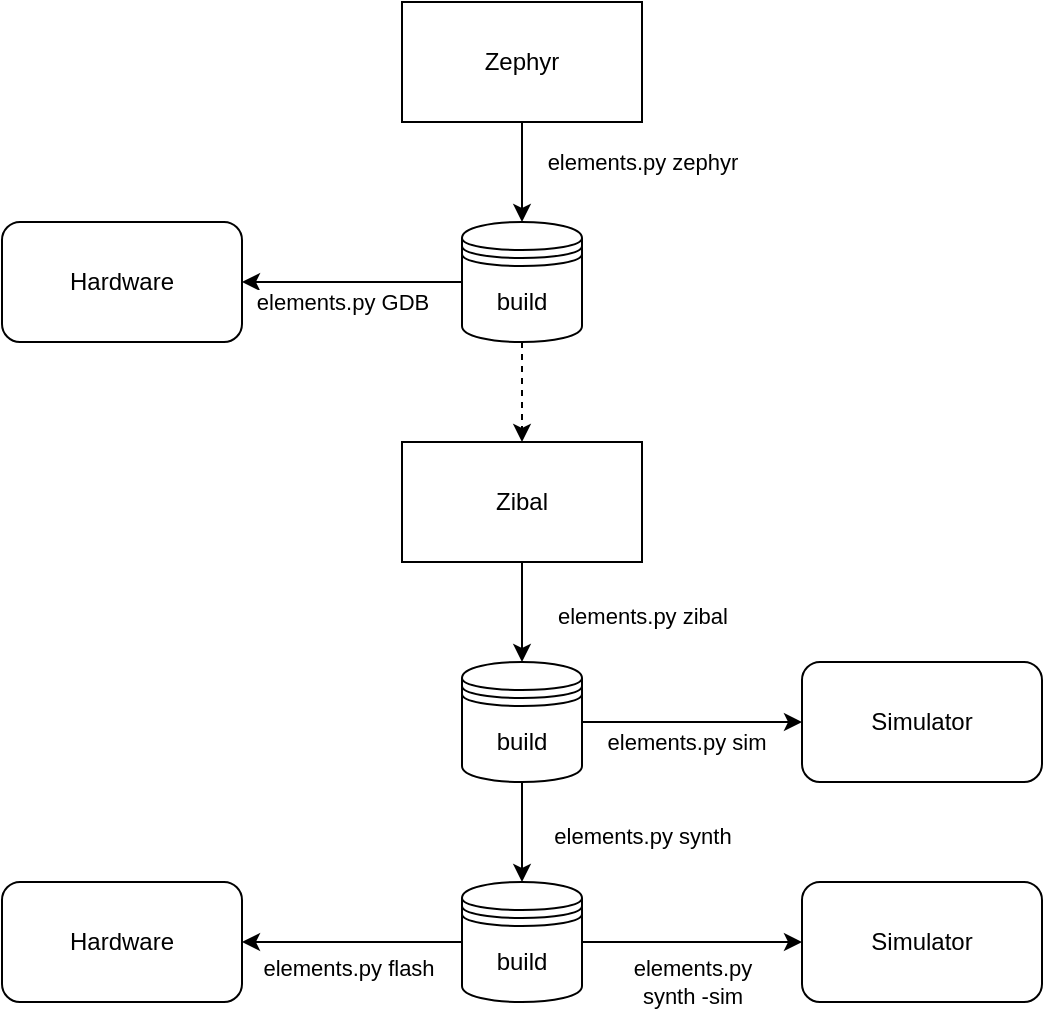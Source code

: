 <mxfile version="13.4.9" type="device"><diagram id="uZRgrKX0yTCX2x2h5HIn" name="Page-1"><mxGraphModel dx="1127" dy="639" grid="1" gridSize="10" guides="1" tooltips="1" connect="1" arrows="1" fold="1" page="1" pageScale="1" pageWidth="850" pageHeight="1100" math="0" shadow="0"><root><mxCell id="0"/><mxCell id="1" parent="0"/><mxCell id="Ju5SZnJrVJXSITmslyh0-6" style="edgeStyle=orthogonalEdgeStyle;rounded=0;orthogonalLoop=1;jettySize=auto;html=1;exitX=0.5;exitY=1;exitDx=0;exitDy=0;entryX=0.5;entryY=0;entryDx=0;entryDy=0;dashed=1;" edge="1" parent="1" source="Ju5SZnJrVJXSITmslyh0-1" target="Ju5SZnJrVJXSITmslyh0-5"><mxGeometry relative="1" as="geometry"/></mxCell><mxCell id="Ju5SZnJrVJXSITmslyh0-29" style="edgeStyle=orthogonalEdgeStyle;rounded=0;orthogonalLoop=1;jettySize=auto;html=1;exitX=0;exitY=0.5;exitDx=0;exitDy=0;entryX=1;entryY=0.5;entryDx=0;entryDy=0;" edge="1" parent="1" source="Ju5SZnJrVJXSITmslyh0-1" target="Ju5SZnJrVJXSITmslyh0-25"><mxGeometry relative="1" as="geometry"/></mxCell><mxCell id="Ju5SZnJrVJXSITmslyh0-30" value="elements.py GDB" style="edgeLabel;html=1;align=center;verticalAlign=middle;resizable=0;points=[];" vertex="1" connectable="0" parent="Ju5SZnJrVJXSITmslyh0-29"><mxGeometry x="0.279" relative="1" as="geometry"><mxPoint x="10.34" y="10" as="offset"/></mxGeometry></mxCell><mxCell id="Ju5SZnJrVJXSITmslyh0-1" value="build" style="shape=datastore;whiteSpace=wrap;html=1;" vertex="1" parent="1"><mxGeometry x="370" y="150" width="60" height="60" as="geometry"/></mxCell><mxCell id="Ju5SZnJrVJXSITmslyh0-3" style="edgeStyle=orthogonalEdgeStyle;rounded=0;orthogonalLoop=1;jettySize=auto;html=1;entryX=0.5;entryY=0;entryDx=0;entryDy=0;exitX=0.5;exitY=1;exitDx=0;exitDy=0;" edge="1" parent="1" source="Ju5SZnJrVJXSITmslyh0-2" target="Ju5SZnJrVJXSITmslyh0-1"><mxGeometry relative="1" as="geometry"><Array as="points"><mxPoint x="400" y="150"/><mxPoint x="400" y="150"/></Array></mxGeometry></mxCell><mxCell id="Ju5SZnJrVJXSITmslyh0-4" value="&lt;div&gt;elements.py zephyr&lt;/div&gt;" style="edgeLabel;html=1;align=center;verticalAlign=middle;resizable=0;points=[];" vertex="1" connectable="0" parent="Ju5SZnJrVJXSITmslyh0-3"><mxGeometry x="-0.178" relative="1" as="geometry"><mxPoint x="59.99" y="-0.57" as="offset"/></mxGeometry></mxCell><mxCell id="Ju5SZnJrVJXSITmslyh0-2" value="Zephyr" style="rounded=0;whiteSpace=wrap;html=1;" vertex="1" parent="1"><mxGeometry x="340" y="40" width="120" height="60" as="geometry"/></mxCell><mxCell id="Ju5SZnJrVJXSITmslyh0-7" style="edgeStyle=orthogonalEdgeStyle;rounded=0;orthogonalLoop=1;jettySize=auto;html=1;exitX=0.5;exitY=1;exitDx=0;exitDy=0;entryX=0.5;entryY=0;entryDx=0;entryDy=0;" edge="1" parent="1" source="Ju5SZnJrVJXSITmslyh0-5" target="Ju5SZnJrVJXSITmslyh0-12"><mxGeometry relative="1" as="geometry"/></mxCell><mxCell id="Ju5SZnJrVJXSITmslyh0-8" value="&lt;div&gt;elements.py zibal&lt;/div&gt;" style="edgeLabel;html=1;align=center;verticalAlign=middle;resizable=0;points=[];" vertex="1" connectable="0" parent="Ju5SZnJrVJXSITmslyh0-7"><mxGeometry x="-0.388" relative="1" as="geometry"><mxPoint x="60" y="11.38" as="offset"/></mxGeometry></mxCell><mxCell id="Ju5SZnJrVJXSITmslyh0-5" value="&lt;div&gt;Zibal&lt;/div&gt;" style="rounded=0;whiteSpace=wrap;html=1;" vertex="1" parent="1"><mxGeometry x="340" y="260" width="120" height="60" as="geometry"/></mxCell><mxCell id="Ju5SZnJrVJXSITmslyh0-9" value="&lt;div&gt;Simulator&lt;/div&gt;" style="rounded=1;whiteSpace=wrap;html=1;" vertex="1" parent="1"><mxGeometry x="540" y="370" width="120" height="60" as="geometry"/></mxCell><mxCell id="Ju5SZnJrVJXSITmslyh0-14" style="edgeStyle=orthogonalEdgeStyle;rounded=0;orthogonalLoop=1;jettySize=auto;html=1;exitX=1;exitY=0.5;exitDx=0;exitDy=0;entryX=0;entryY=0.5;entryDx=0;entryDy=0;" edge="1" parent="1" source="Ju5SZnJrVJXSITmslyh0-12" target="Ju5SZnJrVJXSITmslyh0-9"><mxGeometry relative="1" as="geometry"/></mxCell><mxCell id="Ju5SZnJrVJXSITmslyh0-15" value="elements.py sim" style="edgeLabel;html=1;align=center;verticalAlign=middle;resizable=0;points=[];" vertex="1" connectable="0" parent="Ju5SZnJrVJXSITmslyh0-14"><mxGeometry x="-0.224" y="1" relative="1" as="geometry"><mxPoint x="9.66" y="11" as="offset"/></mxGeometry></mxCell><mxCell id="Ju5SZnJrVJXSITmslyh0-20" style="edgeStyle=orthogonalEdgeStyle;rounded=0;orthogonalLoop=1;jettySize=auto;html=1;exitX=0.5;exitY=1;exitDx=0;exitDy=0;entryX=0.5;entryY=0;entryDx=0;entryDy=0;" edge="1" parent="1" source="Ju5SZnJrVJXSITmslyh0-12" target="Ju5SZnJrVJXSITmslyh0-19"><mxGeometry relative="1" as="geometry"/></mxCell><mxCell id="Ju5SZnJrVJXSITmslyh0-21" value="&lt;div&gt;elements.py synth&lt;/div&gt;&lt;div&gt;&lt;br&gt;&lt;/div&gt;" style="edgeLabel;html=1;align=center;verticalAlign=middle;resizable=0;points=[];" vertex="1" connectable="0" parent="Ju5SZnJrVJXSITmslyh0-20"><mxGeometry x="-0.366" relative="1" as="geometry"><mxPoint x="60" y="17.6" as="offset"/></mxGeometry></mxCell><mxCell id="Ju5SZnJrVJXSITmslyh0-12" value="build" style="shape=datastore;whiteSpace=wrap;html=1;" vertex="1" parent="1"><mxGeometry x="370" y="370" width="60" height="60" as="geometry"/></mxCell><mxCell id="Ju5SZnJrVJXSITmslyh0-23" style="edgeStyle=orthogonalEdgeStyle;rounded=0;orthogonalLoop=1;jettySize=auto;html=1;exitX=1;exitY=0.5;exitDx=0;exitDy=0;entryX=0;entryY=0.5;entryDx=0;entryDy=0;" edge="1" parent="1" source="Ju5SZnJrVJXSITmslyh0-19" target="Ju5SZnJrVJXSITmslyh0-22"><mxGeometry relative="1" as="geometry"><mxPoint x="558" y="514" as="targetPoint"/></mxGeometry></mxCell><mxCell id="Ju5SZnJrVJXSITmslyh0-24" value="&lt;div&gt;elements.py&lt;/div&gt;&lt;div&gt;synth -sim&lt;/div&gt;" style="edgeLabel;html=1;align=center;verticalAlign=middle;resizable=0;points=[];" vertex="1" connectable="0" parent="Ju5SZnJrVJXSITmslyh0-23"><mxGeometry x="-0.166" y="-1" relative="1" as="geometry"><mxPoint x="9.2" y="19" as="offset"/></mxGeometry></mxCell><mxCell id="Ju5SZnJrVJXSITmslyh0-27" style="edgeStyle=orthogonalEdgeStyle;rounded=0;orthogonalLoop=1;jettySize=auto;html=1;exitX=0;exitY=0.5;exitDx=0;exitDy=0;entryX=1;entryY=0.5;entryDx=0;entryDy=0;" edge="1" parent="1" source="Ju5SZnJrVJXSITmslyh0-19" target="Ju5SZnJrVJXSITmslyh0-26"><mxGeometry relative="1" as="geometry"/></mxCell><mxCell id="Ju5SZnJrVJXSITmslyh0-28" value="&lt;div&gt;elements.py flash&lt;/div&gt;&lt;div&gt;&lt;br&gt;&lt;/div&gt;" style="edgeLabel;html=1;align=center;verticalAlign=middle;resizable=0;points=[];" vertex="1" connectable="0" parent="Ju5SZnJrVJXSITmslyh0-27"><mxGeometry x="0.375" relative="1" as="geometry"><mxPoint x="18.57" y="20" as="offset"/></mxGeometry></mxCell><mxCell id="Ju5SZnJrVJXSITmslyh0-19" value="build" style="shape=datastore;whiteSpace=wrap;html=1;" vertex="1" parent="1"><mxGeometry x="370" y="480" width="60" height="60" as="geometry"/></mxCell><mxCell id="Ju5SZnJrVJXSITmslyh0-22" value="&lt;div&gt;Simulator&lt;/div&gt;" style="rounded=1;whiteSpace=wrap;html=1;" vertex="1" parent="1"><mxGeometry x="540" y="480" width="120" height="60" as="geometry"/></mxCell><mxCell id="Ju5SZnJrVJXSITmslyh0-25" value="Hardware" style="rounded=1;whiteSpace=wrap;html=1;" vertex="1" parent="1"><mxGeometry x="140" y="150" width="120" height="60" as="geometry"/></mxCell><mxCell id="Ju5SZnJrVJXSITmslyh0-26" value="Hardware" style="rounded=1;whiteSpace=wrap;html=1;" vertex="1" parent="1"><mxGeometry x="140" y="480" width="120" height="60" as="geometry"/></mxCell></root></mxGraphModel></diagram></mxfile>